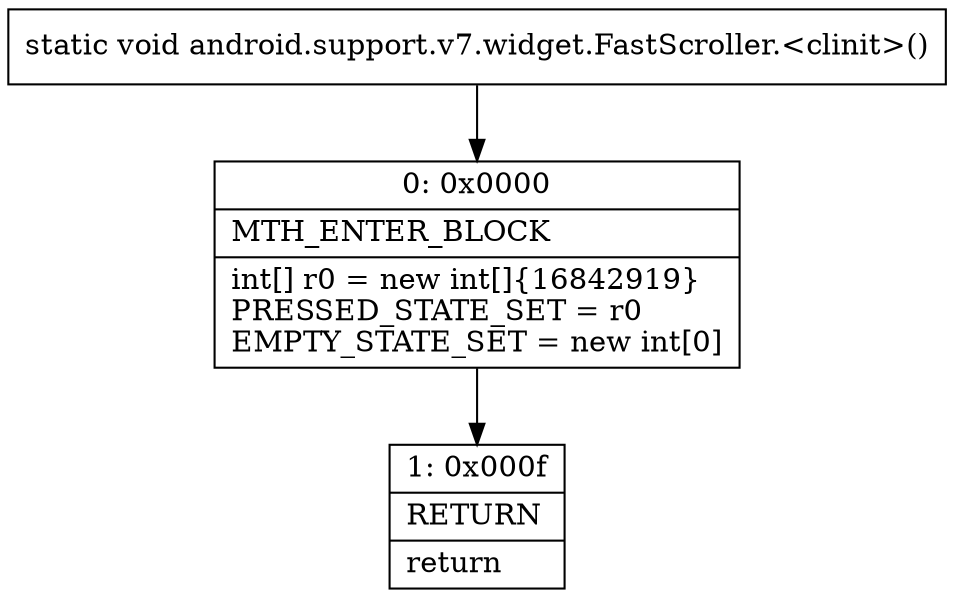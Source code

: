 digraph "CFG forandroid.support.v7.widget.FastScroller.\<clinit\>()V" {
Node_0 [shape=record,label="{0\:\ 0x0000|MTH_ENTER_BLOCK\l|int[] r0 = new int[]\{16842919\}\lPRESSED_STATE_SET = r0\lEMPTY_STATE_SET = new int[0]\l}"];
Node_1 [shape=record,label="{1\:\ 0x000f|RETURN\l|return\l}"];
MethodNode[shape=record,label="{static void android.support.v7.widget.FastScroller.\<clinit\>() }"];
MethodNode -> Node_0;
Node_0 -> Node_1;
}

